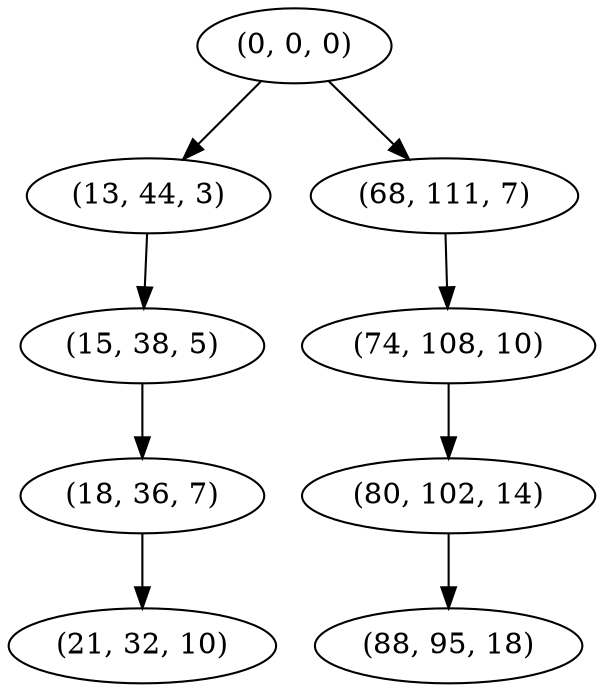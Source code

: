 digraph tree {
    "(0, 0, 0)";
    "(13, 44, 3)";
    "(15, 38, 5)";
    "(18, 36, 7)";
    "(21, 32, 10)";
    "(68, 111, 7)";
    "(74, 108, 10)";
    "(80, 102, 14)";
    "(88, 95, 18)";
    "(0, 0, 0)" -> "(13, 44, 3)";
    "(0, 0, 0)" -> "(68, 111, 7)";
    "(13, 44, 3)" -> "(15, 38, 5)";
    "(15, 38, 5)" -> "(18, 36, 7)";
    "(18, 36, 7)" -> "(21, 32, 10)";
    "(68, 111, 7)" -> "(74, 108, 10)";
    "(74, 108, 10)" -> "(80, 102, 14)";
    "(80, 102, 14)" -> "(88, 95, 18)";
}
